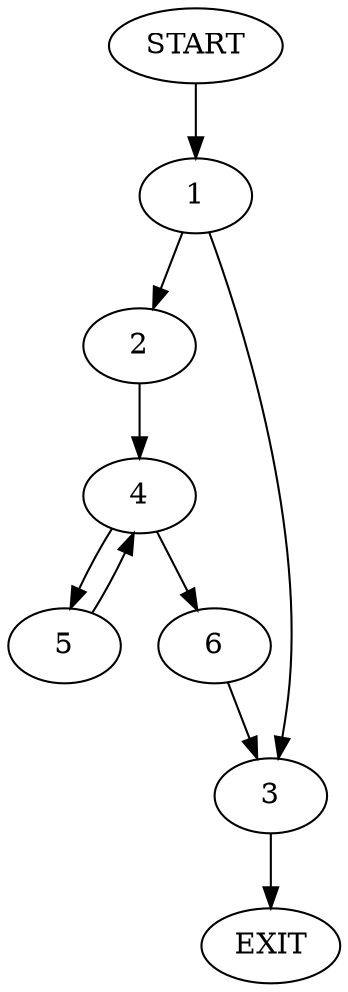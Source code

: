 digraph {
0 [label="START"]
7 [label="EXIT"]
0 -> 1
1 -> 2
1 -> 3
2 -> 4
3 -> 7
4 -> 5
4 -> 6
6 -> 3
5 -> 4
}
